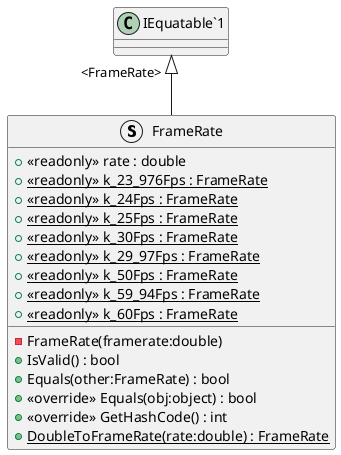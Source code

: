 @startuml
struct FrameRate {
    + <<readonly>> rate : double
    + {static} <<readonly>> k_23_976Fps : FrameRate
    + {static} <<readonly>> k_24Fps : FrameRate
    + {static} <<readonly>> k_25Fps : FrameRate
    + {static} <<readonly>> k_30Fps : FrameRate
    + {static} <<readonly>> k_29_97Fps : FrameRate
    + {static} <<readonly>> k_50Fps : FrameRate
    + {static} <<readonly>> k_59_94Fps : FrameRate
    + {static} <<readonly>> k_60Fps : FrameRate
    - FrameRate(framerate:double)
    + IsValid() : bool
    + Equals(other:FrameRate) : bool
    + <<override>> Equals(obj:object) : bool
    + <<override>> GetHashCode() : int
    + {static} DoubleToFrameRate(rate:double) : FrameRate
}
"IEquatable`1" "<FrameRate>" <|-- FrameRate
@enduml

